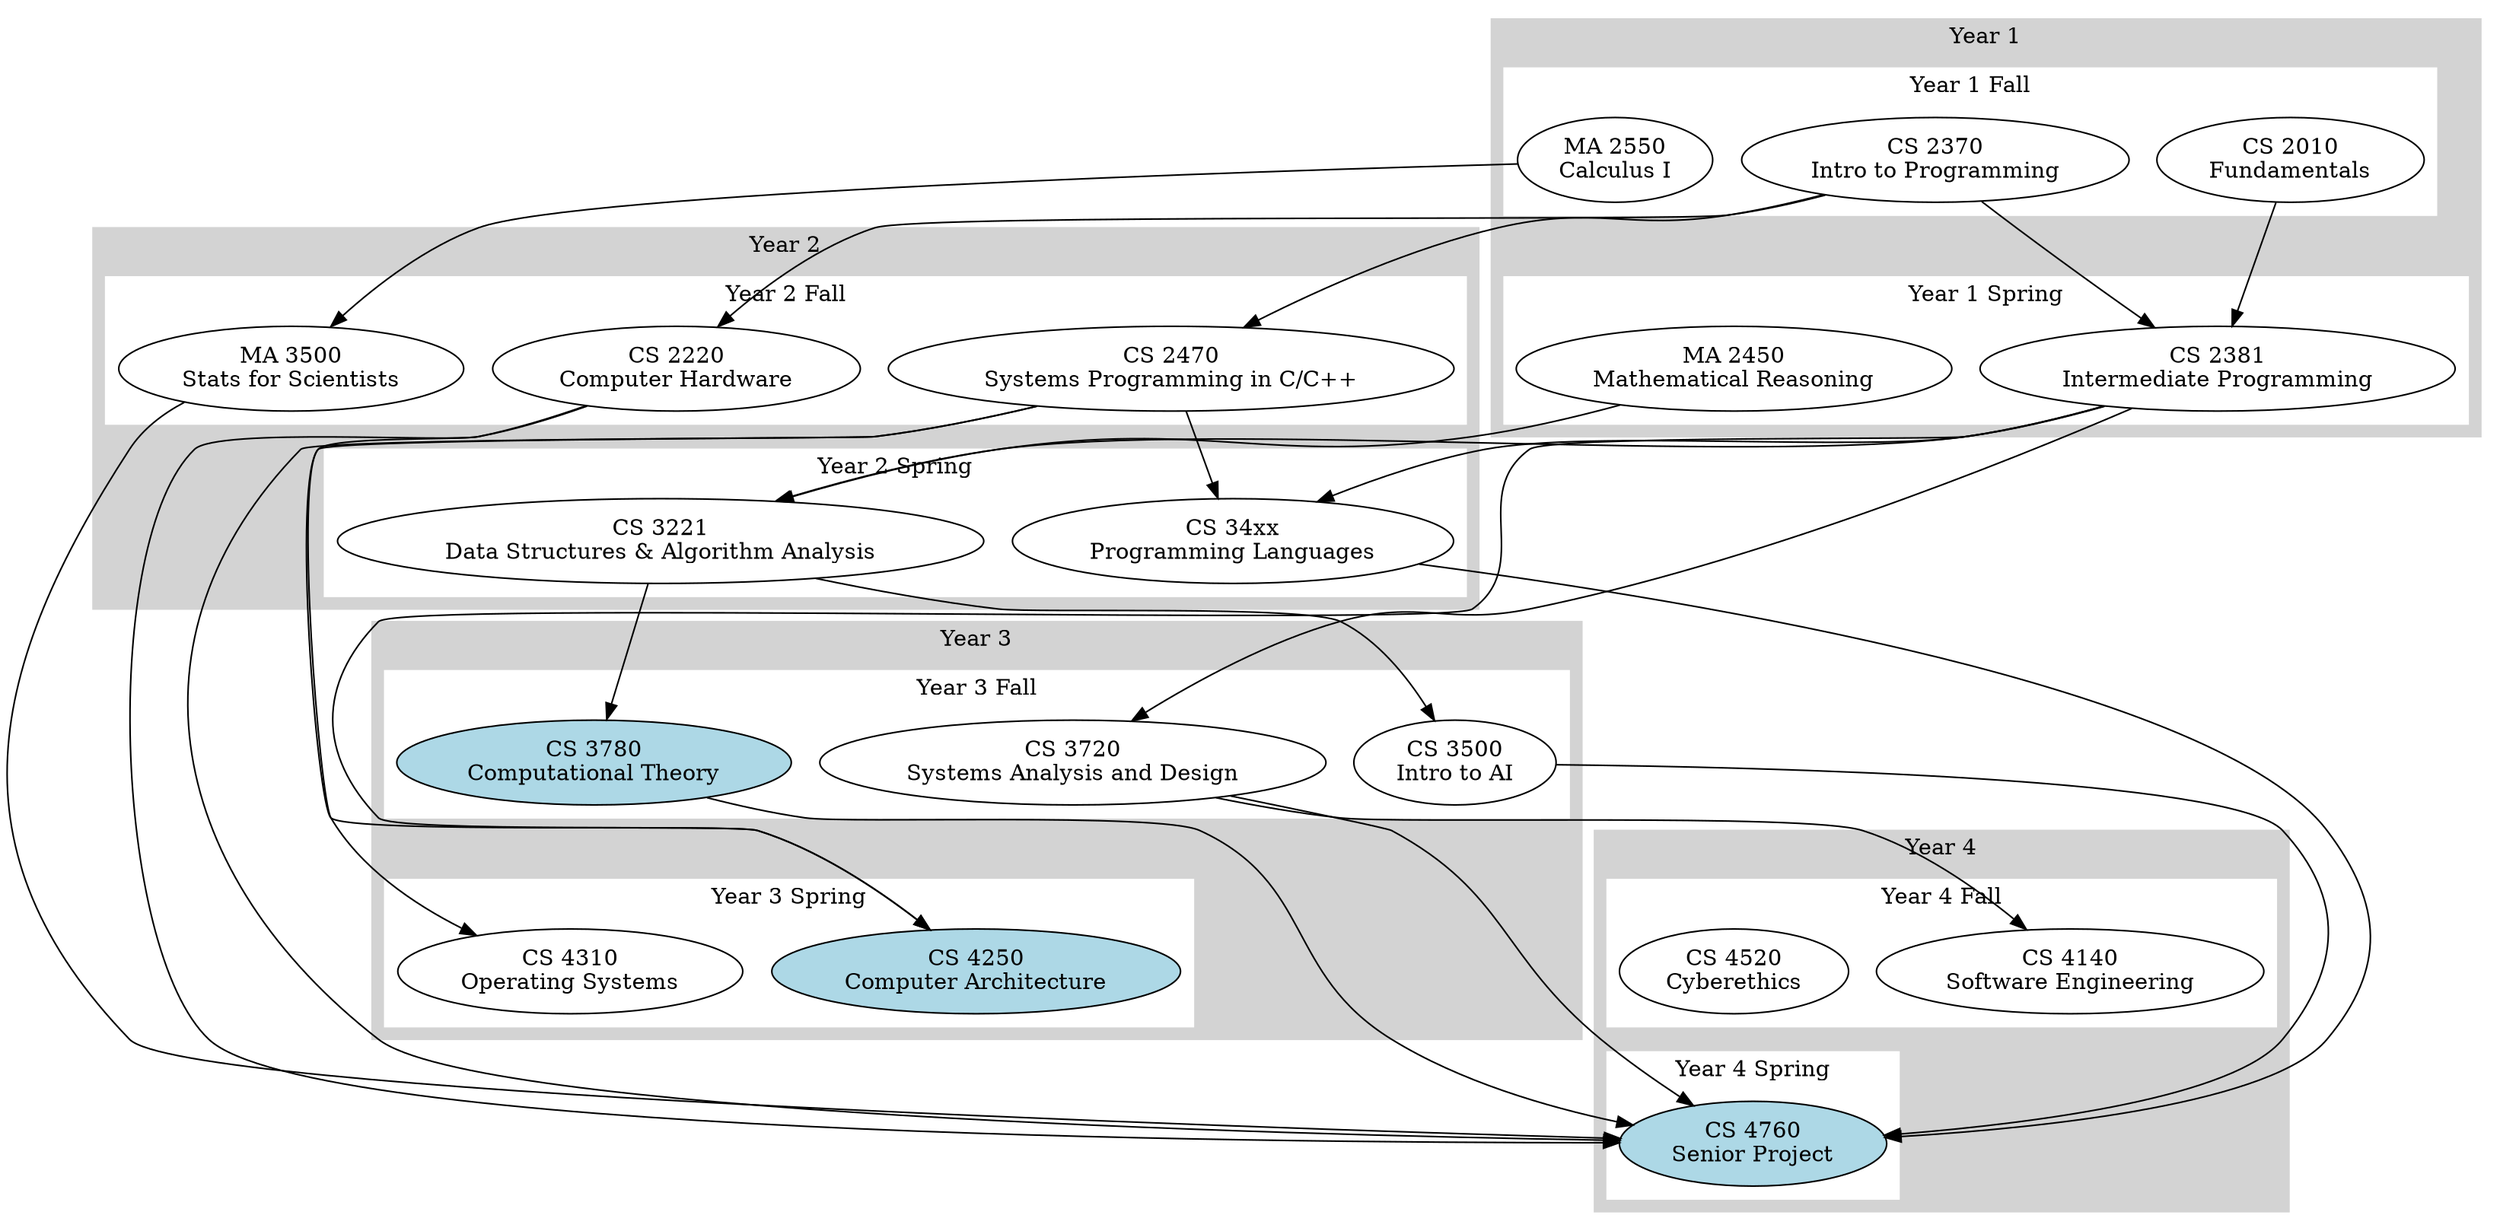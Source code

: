 digraph {
  rankdir=TB;
  
  // Year 1
  subgraph cluster_year1 {
    label = "Year 1";
    style = filled;
    color = lightgrey;
    
    // Fall Year 1
    subgraph cluster_fall1 {
      label = "Year 1 Fall";
      style = filled;
      color = white;
      rank = same;
      cs2010 [label="CS 2010\nFundamentals"]
      cs2370 [label="CS 2370\nIntro to Programming"]
      ma2550 [label="MA 2550\nCalculus I"]
    }

    // Spring Year 1
    subgraph cluster_spring1 {
      label = "Year 1 Spring";
      style = filled;
      color = white;
      rank = same;
      cs2381 [label="CS 2381\nIntermediate Programming"]
      ma2450 [label="MA 2450\nMathematical Reasoning"]
    }
  
    cs2010 -> cs2381
    cs2370 -> cs2381
    // Ensure fall is above spring
    cs2370 -> cs2381 [style=invis]
  }
  
  // Year 2
  subgraph cluster_year2 {
    label = "Year 2";
    style = filled;
    color = lightgrey;
    
    // Fall Year 2
    subgraph cluster_fall2 {
      label = "Year 2 Fall";
      style = filled;
      color = white;
      rank = same;
      cs2220 [label="CS 2220\nComputer Hardware"]
      cs2470 [label="CS 2470\nSystems Programming in C/C++"]
      ma3500 [label="MA 3500\nStats for Scientists"]
    }

    // Spring Year 2
    subgraph cluster_spring2 {
      label = "Year 2 Spring";
      style = filled;
      color = white;
      rank = same;
      cs3221 [label="CS 3221\nData Structures & Algorithm Analysis"]
      cs34xx [label="CS 34xx\nProgramming Languages"]
    }
    
    // Ensure fall is above spring
    cs2470 -> cs3221 [style=invis]
  }
  
  // Year 3
  subgraph cluster_year3 {
    label = "Year 3";
    style = filled;
    color = lightgrey;
    
    // Fall Year 3
    subgraph cluster_fall3 {
      label = "Year 3 Fall";
      style = filled;
      color = white;
      rank = same;
      cs3500 [label="CS 3500\nIntro to AI"]
      cs3720 [label="CS 3720\nSystems Analysis and Design"]
      cs3780 [label="CS 3780\nComputational Theory", style=filled, fillcolor=lightblue]
    }

    // Spring Year 3
    subgraph cluster_spring3 {
      label = "Year 3 Spring";
      style = filled;
      color = white;
      rank = same;
      cs4250 [label="CS 4250\nComputer Architecture", style=filled, fillcolor=lightblue]
      cs4310 [label="CS 4310\nOperating Systems"]
    }
    
    // Ensure fall is above spring
    cs3780 -> cs4250 [style=invis]
  }
  
  // Year 4
  subgraph cluster_year4 {
    label = "Year 4";
    style = filled;
    color = lightgrey;
    
    // Fall Year 4
    subgraph cluster_fall4 {
      label = "Year 4 Fall";
      style = filled;
      color = white;
      rank = same;
      cs4140 [label="CS 4140\nSoftware Engineering"]
      cs4520 [label="CS 4520\nCyberethics"]
    }

    // Spring Year 4
    subgraph cluster_spring4 {
      label = "Year 4 Spring";
      style = filled;
      color = white;
      rank = same;
      cs4760 [label="CS 4760\nSenior Project", style=filled, fillcolor=lightblue]
    }
    
    // Ensure fall is above spring
    cs4520 -> cs4760 [style=invis]
  }

  // Prerequisites
  cs2370 -> cs2220
  cs2370 -> cs2470
  cs2381 -> cs3221
  cs2381 -> cs34xx
  cs2381 -> cs3720
  cs2381 -> cs4250
  ma2450 -> cs3221
  cs3221 -> cs3500
  cs3221 -> cs3780
  cs3720 -> cs4140
  cs2220 -> cs4760
  cs3720 -> cs4760
  cs2470 -> cs4760
  cs2470 -> cs34xx
  cs34xx -> cs4760
  cs3500 -> cs4760
  cs3780 -> cs4760
  ma3500 -> cs4760
  ma2550 -> ma3500
  cs2470 -> cs4310
  cs2220 -> cs4250
}
